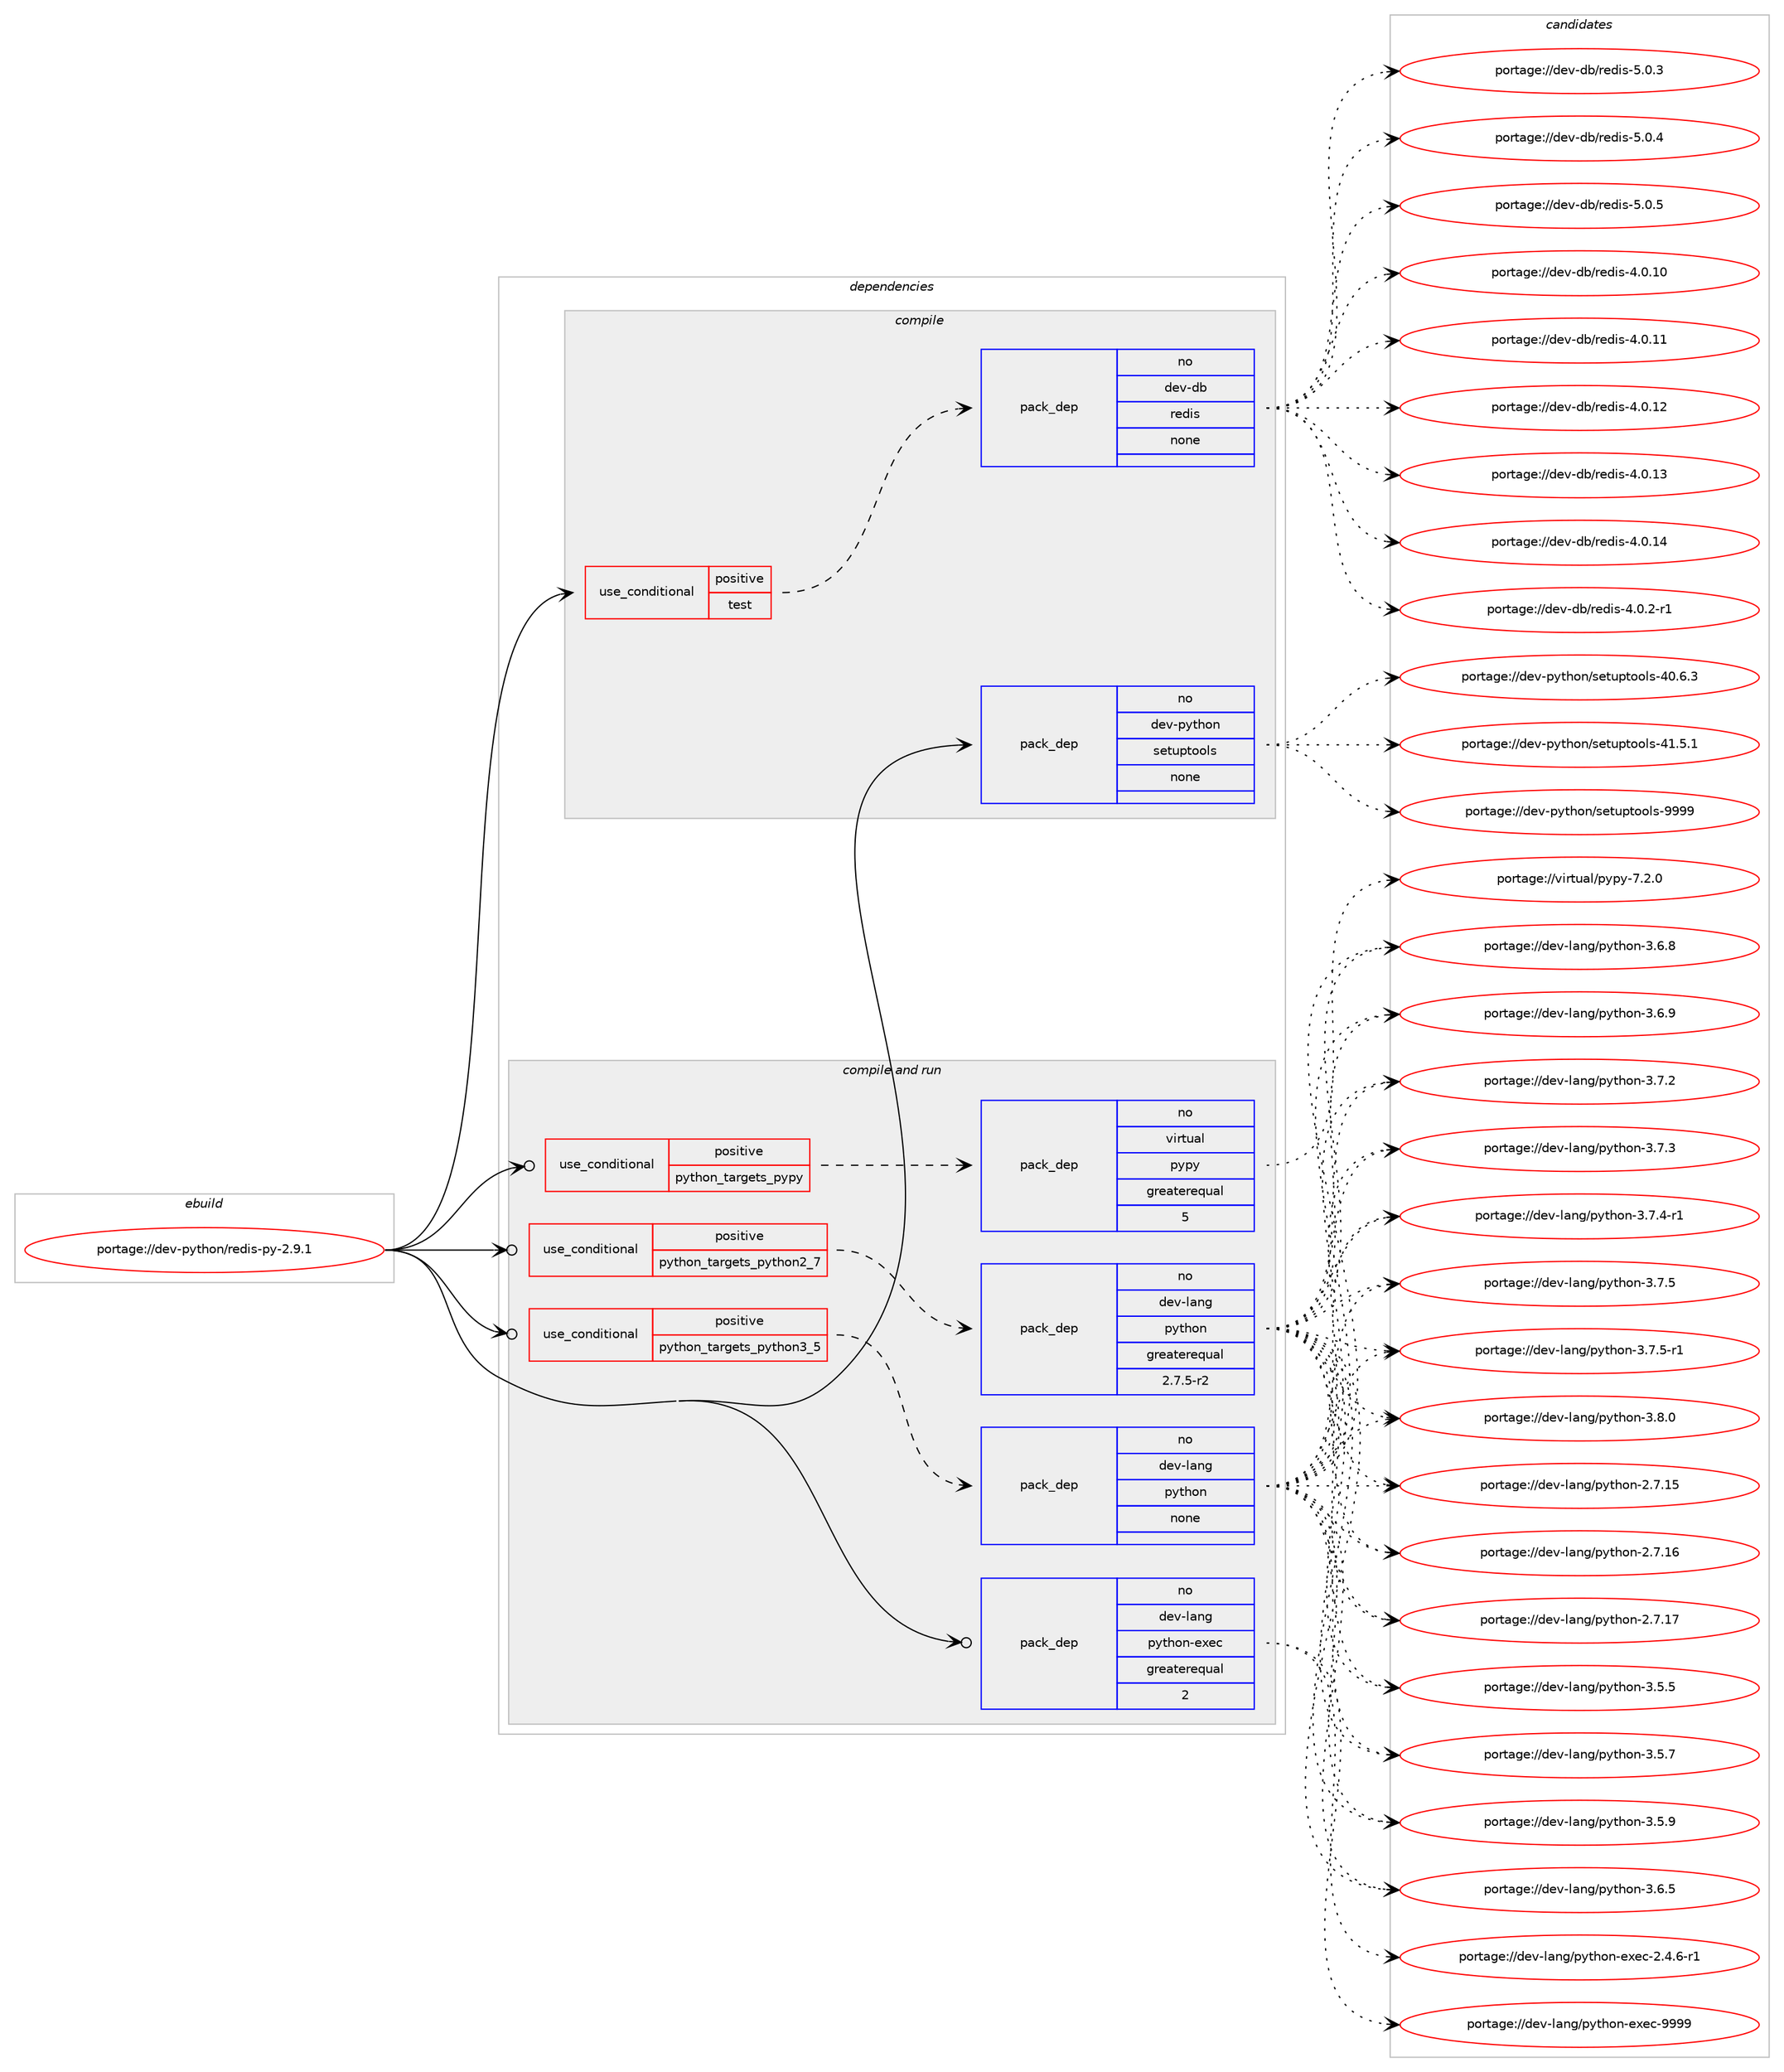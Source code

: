 digraph prolog {

# *************
# Graph options
# *************

newrank=true;
concentrate=true;
compound=true;
graph [rankdir=LR,fontname=Helvetica,fontsize=10,ranksep=1.5];#, ranksep=2.5, nodesep=0.2];
edge  [arrowhead=vee];
node  [fontname=Helvetica,fontsize=10];

# **********
# The ebuild
# **********

subgraph cluster_leftcol {
color=gray;
rank=same;
label=<<i>ebuild</i>>;
id [label="portage://dev-python/redis-py-2.9.1", color=red, width=4, href="../dev-python/redis-py-2.9.1.svg"];
}

# ****************
# The dependencies
# ****************

subgraph cluster_midcol {
color=gray;
label=<<i>dependencies</i>>;
subgraph cluster_compile {
fillcolor="#eeeeee";
style=filled;
label=<<i>compile</i>>;
subgraph cond37807 {
dependency169822 [label=<<TABLE BORDER="0" CELLBORDER="1" CELLSPACING="0" CELLPADDING="4"><TR><TD ROWSPAN="3" CELLPADDING="10">use_conditional</TD></TR><TR><TD>positive</TD></TR><TR><TD>test</TD></TR></TABLE>>, shape=none, color=red];
subgraph pack128614 {
dependency169823 [label=<<TABLE BORDER="0" CELLBORDER="1" CELLSPACING="0" CELLPADDING="4" WIDTH="220"><TR><TD ROWSPAN="6" CELLPADDING="30">pack_dep</TD></TR><TR><TD WIDTH="110">no</TD></TR><TR><TD>dev-db</TD></TR><TR><TD>redis</TD></TR><TR><TD>none</TD></TR><TR><TD></TD></TR></TABLE>>, shape=none, color=blue];
}
dependency169822:e -> dependency169823:w [weight=20,style="dashed",arrowhead="vee"];
}
id:e -> dependency169822:w [weight=20,style="solid",arrowhead="vee"];
subgraph pack128615 {
dependency169824 [label=<<TABLE BORDER="0" CELLBORDER="1" CELLSPACING="0" CELLPADDING="4" WIDTH="220"><TR><TD ROWSPAN="6" CELLPADDING="30">pack_dep</TD></TR><TR><TD WIDTH="110">no</TD></TR><TR><TD>dev-python</TD></TR><TR><TD>setuptools</TD></TR><TR><TD>none</TD></TR><TR><TD></TD></TR></TABLE>>, shape=none, color=blue];
}
id:e -> dependency169824:w [weight=20,style="solid",arrowhead="vee"];
}
subgraph cluster_compileandrun {
fillcolor="#eeeeee";
style=filled;
label=<<i>compile and run</i>>;
subgraph cond37808 {
dependency169825 [label=<<TABLE BORDER="0" CELLBORDER="1" CELLSPACING="0" CELLPADDING="4"><TR><TD ROWSPAN="3" CELLPADDING="10">use_conditional</TD></TR><TR><TD>positive</TD></TR><TR><TD>python_targets_pypy</TD></TR></TABLE>>, shape=none, color=red];
subgraph pack128616 {
dependency169826 [label=<<TABLE BORDER="0" CELLBORDER="1" CELLSPACING="0" CELLPADDING="4" WIDTH="220"><TR><TD ROWSPAN="6" CELLPADDING="30">pack_dep</TD></TR><TR><TD WIDTH="110">no</TD></TR><TR><TD>virtual</TD></TR><TR><TD>pypy</TD></TR><TR><TD>greaterequal</TD></TR><TR><TD>5</TD></TR></TABLE>>, shape=none, color=blue];
}
dependency169825:e -> dependency169826:w [weight=20,style="dashed",arrowhead="vee"];
}
id:e -> dependency169825:w [weight=20,style="solid",arrowhead="odotvee"];
subgraph cond37809 {
dependency169827 [label=<<TABLE BORDER="0" CELLBORDER="1" CELLSPACING="0" CELLPADDING="4"><TR><TD ROWSPAN="3" CELLPADDING="10">use_conditional</TD></TR><TR><TD>positive</TD></TR><TR><TD>python_targets_python2_7</TD></TR></TABLE>>, shape=none, color=red];
subgraph pack128617 {
dependency169828 [label=<<TABLE BORDER="0" CELLBORDER="1" CELLSPACING="0" CELLPADDING="4" WIDTH="220"><TR><TD ROWSPAN="6" CELLPADDING="30">pack_dep</TD></TR><TR><TD WIDTH="110">no</TD></TR><TR><TD>dev-lang</TD></TR><TR><TD>python</TD></TR><TR><TD>greaterequal</TD></TR><TR><TD>2.7.5-r2</TD></TR></TABLE>>, shape=none, color=blue];
}
dependency169827:e -> dependency169828:w [weight=20,style="dashed",arrowhead="vee"];
}
id:e -> dependency169827:w [weight=20,style="solid",arrowhead="odotvee"];
subgraph cond37810 {
dependency169829 [label=<<TABLE BORDER="0" CELLBORDER="1" CELLSPACING="0" CELLPADDING="4"><TR><TD ROWSPAN="3" CELLPADDING="10">use_conditional</TD></TR><TR><TD>positive</TD></TR><TR><TD>python_targets_python3_5</TD></TR></TABLE>>, shape=none, color=red];
subgraph pack128618 {
dependency169830 [label=<<TABLE BORDER="0" CELLBORDER="1" CELLSPACING="0" CELLPADDING="4" WIDTH="220"><TR><TD ROWSPAN="6" CELLPADDING="30">pack_dep</TD></TR><TR><TD WIDTH="110">no</TD></TR><TR><TD>dev-lang</TD></TR><TR><TD>python</TD></TR><TR><TD>none</TD></TR><TR><TD></TD></TR></TABLE>>, shape=none, color=blue];
}
dependency169829:e -> dependency169830:w [weight=20,style="dashed",arrowhead="vee"];
}
id:e -> dependency169829:w [weight=20,style="solid",arrowhead="odotvee"];
subgraph pack128619 {
dependency169831 [label=<<TABLE BORDER="0" CELLBORDER="1" CELLSPACING="0" CELLPADDING="4" WIDTH="220"><TR><TD ROWSPAN="6" CELLPADDING="30">pack_dep</TD></TR><TR><TD WIDTH="110">no</TD></TR><TR><TD>dev-lang</TD></TR><TR><TD>python-exec</TD></TR><TR><TD>greaterequal</TD></TR><TR><TD>2</TD></TR></TABLE>>, shape=none, color=blue];
}
id:e -> dependency169831:w [weight=20,style="solid",arrowhead="odotvee"];
}
subgraph cluster_run {
fillcolor="#eeeeee";
style=filled;
label=<<i>run</i>>;
}
}

# **************
# The candidates
# **************

subgraph cluster_choices {
rank=same;
color=gray;
label=<<i>candidates</i>>;

subgraph choice128614 {
color=black;
nodesep=1;
choiceportage10010111845100984711410110010511545524648464948 [label="portage://dev-db/redis-4.0.10", color=red, width=4,href="../dev-db/redis-4.0.10.svg"];
choiceportage10010111845100984711410110010511545524648464949 [label="portage://dev-db/redis-4.0.11", color=red, width=4,href="../dev-db/redis-4.0.11.svg"];
choiceportage10010111845100984711410110010511545524648464950 [label="portage://dev-db/redis-4.0.12", color=red, width=4,href="../dev-db/redis-4.0.12.svg"];
choiceportage10010111845100984711410110010511545524648464951 [label="portage://dev-db/redis-4.0.13", color=red, width=4,href="../dev-db/redis-4.0.13.svg"];
choiceportage10010111845100984711410110010511545524648464952 [label="portage://dev-db/redis-4.0.14", color=red, width=4,href="../dev-db/redis-4.0.14.svg"];
choiceportage1001011184510098471141011001051154552464846504511449 [label="portage://dev-db/redis-4.0.2-r1", color=red, width=4,href="../dev-db/redis-4.0.2-r1.svg"];
choiceportage100101118451009847114101100105115455346484651 [label="portage://dev-db/redis-5.0.3", color=red, width=4,href="../dev-db/redis-5.0.3.svg"];
choiceportage100101118451009847114101100105115455346484652 [label="portage://dev-db/redis-5.0.4", color=red, width=4,href="../dev-db/redis-5.0.4.svg"];
choiceportage100101118451009847114101100105115455346484653 [label="portage://dev-db/redis-5.0.5", color=red, width=4,href="../dev-db/redis-5.0.5.svg"];
dependency169823:e -> choiceportage10010111845100984711410110010511545524648464948:w [style=dotted,weight="100"];
dependency169823:e -> choiceportage10010111845100984711410110010511545524648464949:w [style=dotted,weight="100"];
dependency169823:e -> choiceportage10010111845100984711410110010511545524648464950:w [style=dotted,weight="100"];
dependency169823:e -> choiceportage10010111845100984711410110010511545524648464951:w [style=dotted,weight="100"];
dependency169823:e -> choiceportage10010111845100984711410110010511545524648464952:w [style=dotted,weight="100"];
dependency169823:e -> choiceportage1001011184510098471141011001051154552464846504511449:w [style=dotted,weight="100"];
dependency169823:e -> choiceportage100101118451009847114101100105115455346484651:w [style=dotted,weight="100"];
dependency169823:e -> choiceportage100101118451009847114101100105115455346484652:w [style=dotted,weight="100"];
dependency169823:e -> choiceportage100101118451009847114101100105115455346484653:w [style=dotted,weight="100"];
}
subgraph choice128615 {
color=black;
nodesep=1;
choiceportage100101118451121211161041111104711510111611711211611111110811545524846544651 [label="portage://dev-python/setuptools-40.6.3", color=red, width=4,href="../dev-python/setuptools-40.6.3.svg"];
choiceportage100101118451121211161041111104711510111611711211611111110811545524946534649 [label="portage://dev-python/setuptools-41.5.1", color=red, width=4,href="../dev-python/setuptools-41.5.1.svg"];
choiceportage10010111845112121116104111110471151011161171121161111111081154557575757 [label="portage://dev-python/setuptools-9999", color=red, width=4,href="../dev-python/setuptools-9999.svg"];
dependency169824:e -> choiceportage100101118451121211161041111104711510111611711211611111110811545524846544651:w [style=dotted,weight="100"];
dependency169824:e -> choiceportage100101118451121211161041111104711510111611711211611111110811545524946534649:w [style=dotted,weight="100"];
dependency169824:e -> choiceportage10010111845112121116104111110471151011161171121161111111081154557575757:w [style=dotted,weight="100"];
}
subgraph choice128616 {
color=black;
nodesep=1;
choiceportage1181051141161179710847112121112121455546504648 [label="portage://virtual/pypy-7.2.0", color=red, width=4,href="../virtual/pypy-7.2.0.svg"];
dependency169826:e -> choiceportage1181051141161179710847112121112121455546504648:w [style=dotted,weight="100"];
}
subgraph choice128617 {
color=black;
nodesep=1;
choiceportage10010111845108971101034711212111610411111045504655464953 [label="portage://dev-lang/python-2.7.15", color=red, width=4,href="../dev-lang/python-2.7.15.svg"];
choiceportage10010111845108971101034711212111610411111045504655464954 [label="portage://dev-lang/python-2.7.16", color=red, width=4,href="../dev-lang/python-2.7.16.svg"];
choiceportage10010111845108971101034711212111610411111045504655464955 [label="portage://dev-lang/python-2.7.17", color=red, width=4,href="../dev-lang/python-2.7.17.svg"];
choiceportage100101118451089711010347112121116104111110455146534653 [label="portage://dev-lang/python-3.5.5", color=red, width=4,href="../dev-lang/python-3.5.5.svg"];
choiceportage100101118451089711010347112121116104111110455146534655 [label="portage://dev-lang/python-3.5.7", color=red, width=4,href="../dev-lang/python-3.5.7.svg"];
choiceportage100101118451089711010347112121116104111110455146534657 [label="portage://dev-lang/python-3.5.9", color=red, width=4,href="../dev-lang/python-3.5.9.svg"];
choiceportage100101118451089711010347112121116104111110455146544653 [label="portage://dev-lang/python-3.6.5", color=red, width=4,href="../dev-lang/python-3.6.5.svg"];
choiceportage100101118451089711010347112121116104111110455146544656 [label="portage://dev-lang/python-3.6.8", color=red, width=4,href="../dev-lang/python-3.6.8.svg"];
choiceportage100101118451089711010347112121116104111110455146544657 [label="portage://dev-lang/python-3.6.9", color=red, width=4,href="../dev-lang/python-3.6.9.svg"];
choiceportage100101118451089711010347112121116104111110455146554650 [label="portage://dev-lang/python-3.7.2", color=red, width=4,href="../dev-lang/python-3.7.2.svg"];
choiceportage100101118451089711010347112121116104111110455146554651 [label="portage://dev-lang/python-3.7.3", color=red, width=4,href="../dev-lang/python-3.7.3.svg"];
choiceportage1001011184510897110103471121211161041111104551465546524511449 [label="portage://dev-lang/python-3.7.4-r1", color=red, width=4,href="../dev-lang/python-3.7.4-r1.svg"];
choiceportage100101118451089711010347112121116104111110455146554653 [label="portage://dev-lang/python-3.7.5", color=red, width=4,href="../dev-lang/python-3.7.5.svg"];
choiceportage1001011184510897110103471121211161041111104551465546534511449 [label="portage://dev-lang/python-3.7.5-r1", color=red, width=4,href="../dev-lang/python-3.7.5-r1.svg"];
choiceportage100101118451089711010347112121116104111110455146564648 [label="portage://dev-lang/python-3.8.0", color=red, width=4,href="../dev-lang/python-3.8.0.svg"];
dependency169828:e -> choiceportage10010111845108971101034711212111610411111045504655464953:w [style=dotted,weight="100"];
dependency169828:e -> choiceportage10010111845108971101034711212111610411111045504655464954:w [style=dotted,weight="100"];
dependency169828:e -> choiceportage10010111845108971101034711212111610411111045504655464955:w [style=dotted,weight="100"];
dependency169828:e -> choiceportage100101118451089711010347112121116104111110455146534653:w [style=dotted,weight="100"];
dependency169828:e -> choiceportage100101118451089711010347112121116104111110455146534655:w [style=dotted,weight="100"];
dependency169828:e -> choiceportage100101118451089711010347112121116104111110455146534657:w [style=dotted,weight="100"];
dependency169828:e -> choiceportage100101118451089711010347112121116104111110455146544653:w [style=dotted,weight="100"];
dependency169828:e -> choiceportage100101118451089711010347112121116104111110455146544656:w [style=dotted,weight="100"];
dependency169828:e -> choiceportage100101118451089711010347112121116104111110455146544657:w [style=dotted,weight="100"];
dependency169828:e -> choiceportage100101118451089711010347112121116104111110455146554650:w [style=dotted,weight="100"];
dependency169828:e -> choiceportage100101118451089711010347112121116104111110455146554651:w [style=dotted,weight="100"];
dependency169828:e -> choiceportage1001011184510897110103471121211161041111104551465546524511449:w [style=dotted,weight="100"];
dependency169828:e -> choiceportage100101118451089711010347112121116104111110455146554653:w [style=dotted,weight="100"];
dependency169828:e -> choiceportage1001011184510897110103471121211161041111104551465546534511449:w [style=dotted,weight="100"];
dependency169828:e -> choiceportage100101118451089711010347112121116104111110455146564648:w [style=dotted,weight="100"];
}
subgraph choice128618 {
color=black;
nodesep=1;
choiceportage10010111845108971101034711212111610411111045504655464953 [label="portage://dev-lang/python-2.7.15", color=red, width=4,href="../dev-lang/python-2.7.15.svg"];
choiceportage10010111845108971101034711212111610411111045504655464954 [label="portage://dev-lang/python-2.7.16", color=red, width=4,href="../dev-lang/python-2.7.16.svg"];
choiceportage10010111845108971101034711212111610411111045504655464955 [label="portage://dev-lang/python-2.7.17", color=red, width=4,href="../dev-lang/python-2.7.17.svg"];
choiceportage100101118451089711010347112121116104111110455146534653 [label="portage://dev-lang/python-3.5.5", color=red, width=4,href="../dev-lang/python-3.5.5.svg"];
choiceportage100101118451089711010347112121116104111110455146534655 [label="portage://dev-lang/python-3.5.7", color=red, width=4,href="../dev-lang/python-3.5.7.svg"];
choiceportage100101118451089711010347112121116104111110455146534657 [label="portage://dev-lang/python-3.5.9", color=red, width=4,href="../dev-lang/python-3.5.9.svg"];
choiceportage100101118451089711010347112121116104111110455146544653 [label="portage://dev-lang/python-3.6.5", color=red, width=4,href="../dev-lang/python-3.6.5.svg"];
choiceportage100101118451089711010347112121116104111110455146544656 [label="portage://dev-lang/python-3.6.8", color=red, width=4,href="../dev-lang/python-3.6.8.svg"];
choiceportage100101118451089711010347112121116104111110455146544657 [label="portage://dev-lang/python-3.6.9", color=red, width=4,href="../dev-lang/python-3.6.9.svg"];
choiceportage100101118451089711010347112121116104111110455146554650 [label="portage://dev-lang/python-3.7.2", color=red, width=4,href="../dev-lang/python-3.7.2.svg"];
choiceportage100101118451089711010347112121116104111110455146554651 [label="portage://dev-lang/python-3.7.3", color=red, width=4,href="../dev-lang/python-3.7.3.svg"];
choiceportage1001011184510897110103471121211161041111104551465546524511449 [label="portage://dev-lang/python-3.7.4-r1", color=red, width=4,href="../dev-lang/python-3.7.4-r1.svg"];
choiceportage100101118451089711010347112121116104111110455146554653 [label="portage://dev-lang/python-3.7.5", color=red, width=4,href="../dev-lang/python-3.7.5.svg"];
choiceportage1001011184510897110103471121211161041111104551465546534511449 [label="portage://dev-lang/python-3.7.5-r1", color=red, width=4,href="../dev-lang/python-3.7.5-r1.svg"];
choiceportage100101118451089711010347112121116104111110455146564648 [label="portage://dev-lang/python-3.8.0", color=red, width=4,href="../dev-lang/python-3.8.0.svg"];
dependency169830:e -> choiceportage10010111845108971101034711212111610411111045504655464953:w [style=dotted,weight="100"];
dependency169830:e -> choiceportage10010111845108971101034711212111610411111045504655464954:w [style=dotted,weight="100"];
dependency169830:e -> choiceportage10010111845108971101034711212111610411111045504655464955:w [style=dotted,weight="100"];
dependency169830:e -> choiceportage100101118451089711010347112121116104111110455146534653:w [style=dotted,weight="100"];
dependency169830:e -> choiceportage100101118451089711010347112121116104111110455146534655:w [style=dotted,weight="100"];
dependency169830:e -> choiceportage100101118451089711010347112121116104111110455146534657:w [style=dotted,weight="100"];
dependency169830:e -> choiceportage100101118451089711010347112121116104111110455146544653:w [style=dotted,weight="100"];
dependency169830:e -> choiceportage100101118451089711010347112121116104111110455146544656:w [style=dotted,weight="100"];
dependency169830:e -> choiceportage100101118451089711010347112121116104111110455146544657:w [style=dotted,weight="100"];
dependency169830:e -> choiceportage100101118451089711010347112121116104111110455146554650:w [style=dotted,weight="100"];
dependency169830:e -> choiceportage100101118451089711010347112121116104111110455146554651:w [style=dotted,weight="100"];
dependency169830:e -> choiceportage1001011184510897110103471121211161041111104551465546524511449:w [style=dotted,weight="100"];
dependency169830:e -> choiceportage100101118451089711010347112121116104111110455146554653:w [style=dotted,weight="100"];
dependency169830:e -> choiceportage1001011184510897110103471121211161041111104551465546534511449:w [style=dotted,weight="100"];
dependency169830:e -> choiceportage100101118451089711010347112121116104111110455146564648:w [style=dotted,weight="100"];
}
subgraph choice128619 {
color=black;
nodesep=1;
choiceportage10010111845108971101034711212111610411111045101120101994550465246544511449 [label="portage://dev-lang/python-exec-2.4.6-r1", color=red, width=4,href="../dev-lang/python-exec-2.4.6-r1.svg"];
choiceportage10010111845108971101034711212111610411111045101120101994557575757 [label="portage://dev-lang/python-exec-9999", color=red, width=4,href="../dev-lang/python-exec-9999.svg"];
dependency169831:e -> choiceportage10010111845108971101034711212111610411111045101120101994550465246544511449:w [style=dotted,weight="100"];
dependency169831:e -> choiceportage10010111845108971101034711212111610411111045101120101994557575757:w [style=dotted,weight="100"];
}
}

}
